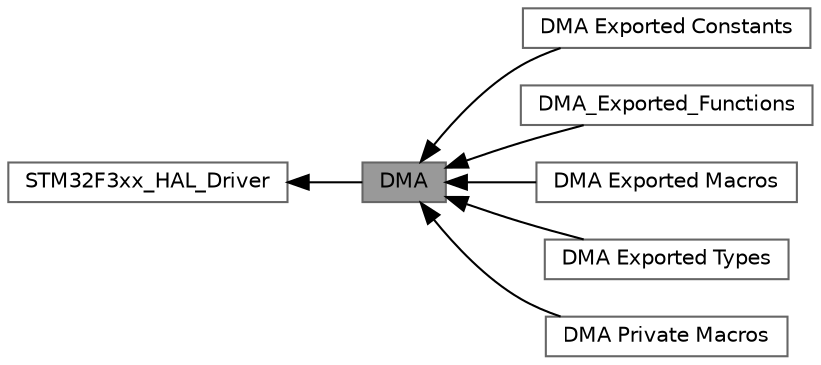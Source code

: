 digraph "DMA"
{
 // LATEX_PDF_SIZE
  bgcolor="transparent";
  edge [fontname=Helvetica,fontsize=10,labelfontname=Helvetica,labelfontsize=10];
  node [fontname=Helvetica,fontsize=10,shape=box,height=0.2,width=0.4];
  rankdir=LR;
  Node1 [id="Node000001",label="DMA",height=0.2,width=0.4,color="gray40", fillcolor="grey60", style="filled", fontcolor="black",tooltip="DMA HAL module driver."];
  Node4 [id="Node000004",label="DMA Exported Constants",height=0.2,width=0.4,color="grey40", fillcolor="white", style="filled",URL="$group___d_m_a___exported___constants.html",tooltip=" "];
  Node7 [id="Node000007",label="DMA_Exported_Functions",height=0.2,width=0.4,color="grey40", fillcolor="white", style="filled",URL="$group___d_m_a___exported___functions.html",tooltip=" "];
  Node5 [id="Node000005",label="DMA Exported Macros",height=0.2,width=0.4,color="grey40", fillcolor="white", style="filled",URL="$group___d_m_a___exported___macros.html",tooltip=" "];
  Node3 [id="Node000003",label="DMA Exported Types",height=0.2,width=0.4,color="grey40", fillcolor="white", style="filled",URL="$group___d_m_a___exported___types.html",tooltip=" "];
  Node6 [id="Node000006",label="DMA Private Macros",height=0.2,width=0.4,color="grey40", fillcolor="white", style="filled",URL="$group___d_m_a___private___macros.html",tooltip="DMA private macros."];
  Node2 [id="Node000002",label="STM32F3xx_HAL_Driver",height=0.2,width=0.4,color="grey40", fillcolor="white", style="filled",URL="$group___s_t_m32_f3xx___h_a_l___driver.html",tooltip=" "];
  Node2->Node1 [shape=plaintext, dir="back", style="solid"];
  Node1->Node3 [shape=plaintext, dir="back", style="solid"];
  Node1->Node4 [shape=plaintext, dir="back", style="solid"];
  Node1->Node5 [shape=plaintext, dir="back", style="solid"];
  Node1->Node6 [shape=plaintext, dir="back", style="solid"];
  Node1->Node7 [shape=plaintext, dir="back", style="solid"];
}
